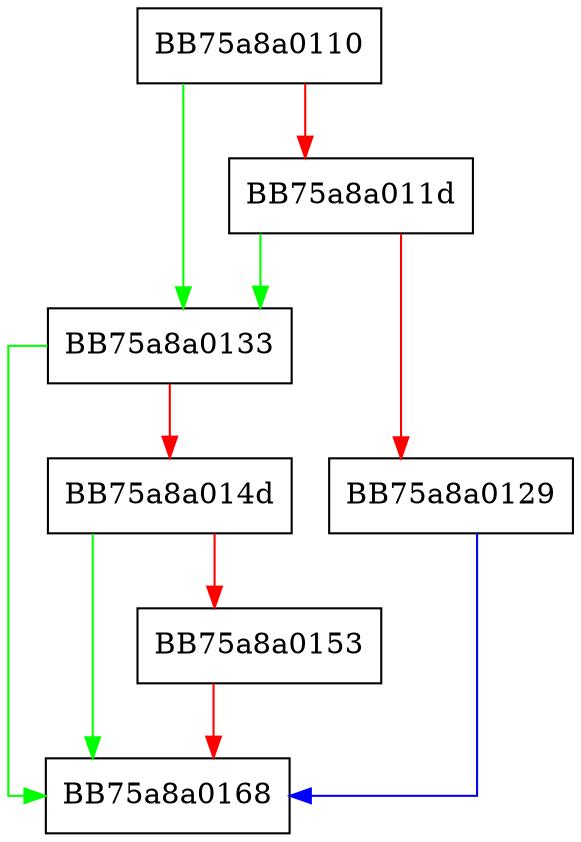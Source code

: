 digraph DlpShowDialogssEnd {
  node [shape="box"];
  graph [splines=ortho];
  BB75a8a0110 -> BB75a8a0133 [color="green"];
  BB75a8a0110 -> BB75a8a011d [color="red"];
  BB75a8a011d -> BB75a8a0133 [color="green"];
  BB75a8a011d -> BB75a8a0129 [color="red"];
  BB75a8a0129 -> BB75a8a0168 [color="blue"];
  BB75a8a0133 -> BB75a8a0168 [color="green"];
  BB75a8a0133 -> BB75a8a014d [color="red"];
  BB75a8a014d -> BB75a8a0168 [color="green"];
  BB75a8a014d -> BB75a8a0153 [color="red"];
  BB75a8a0153 -> BB75a8a0168 [color="red"];
}